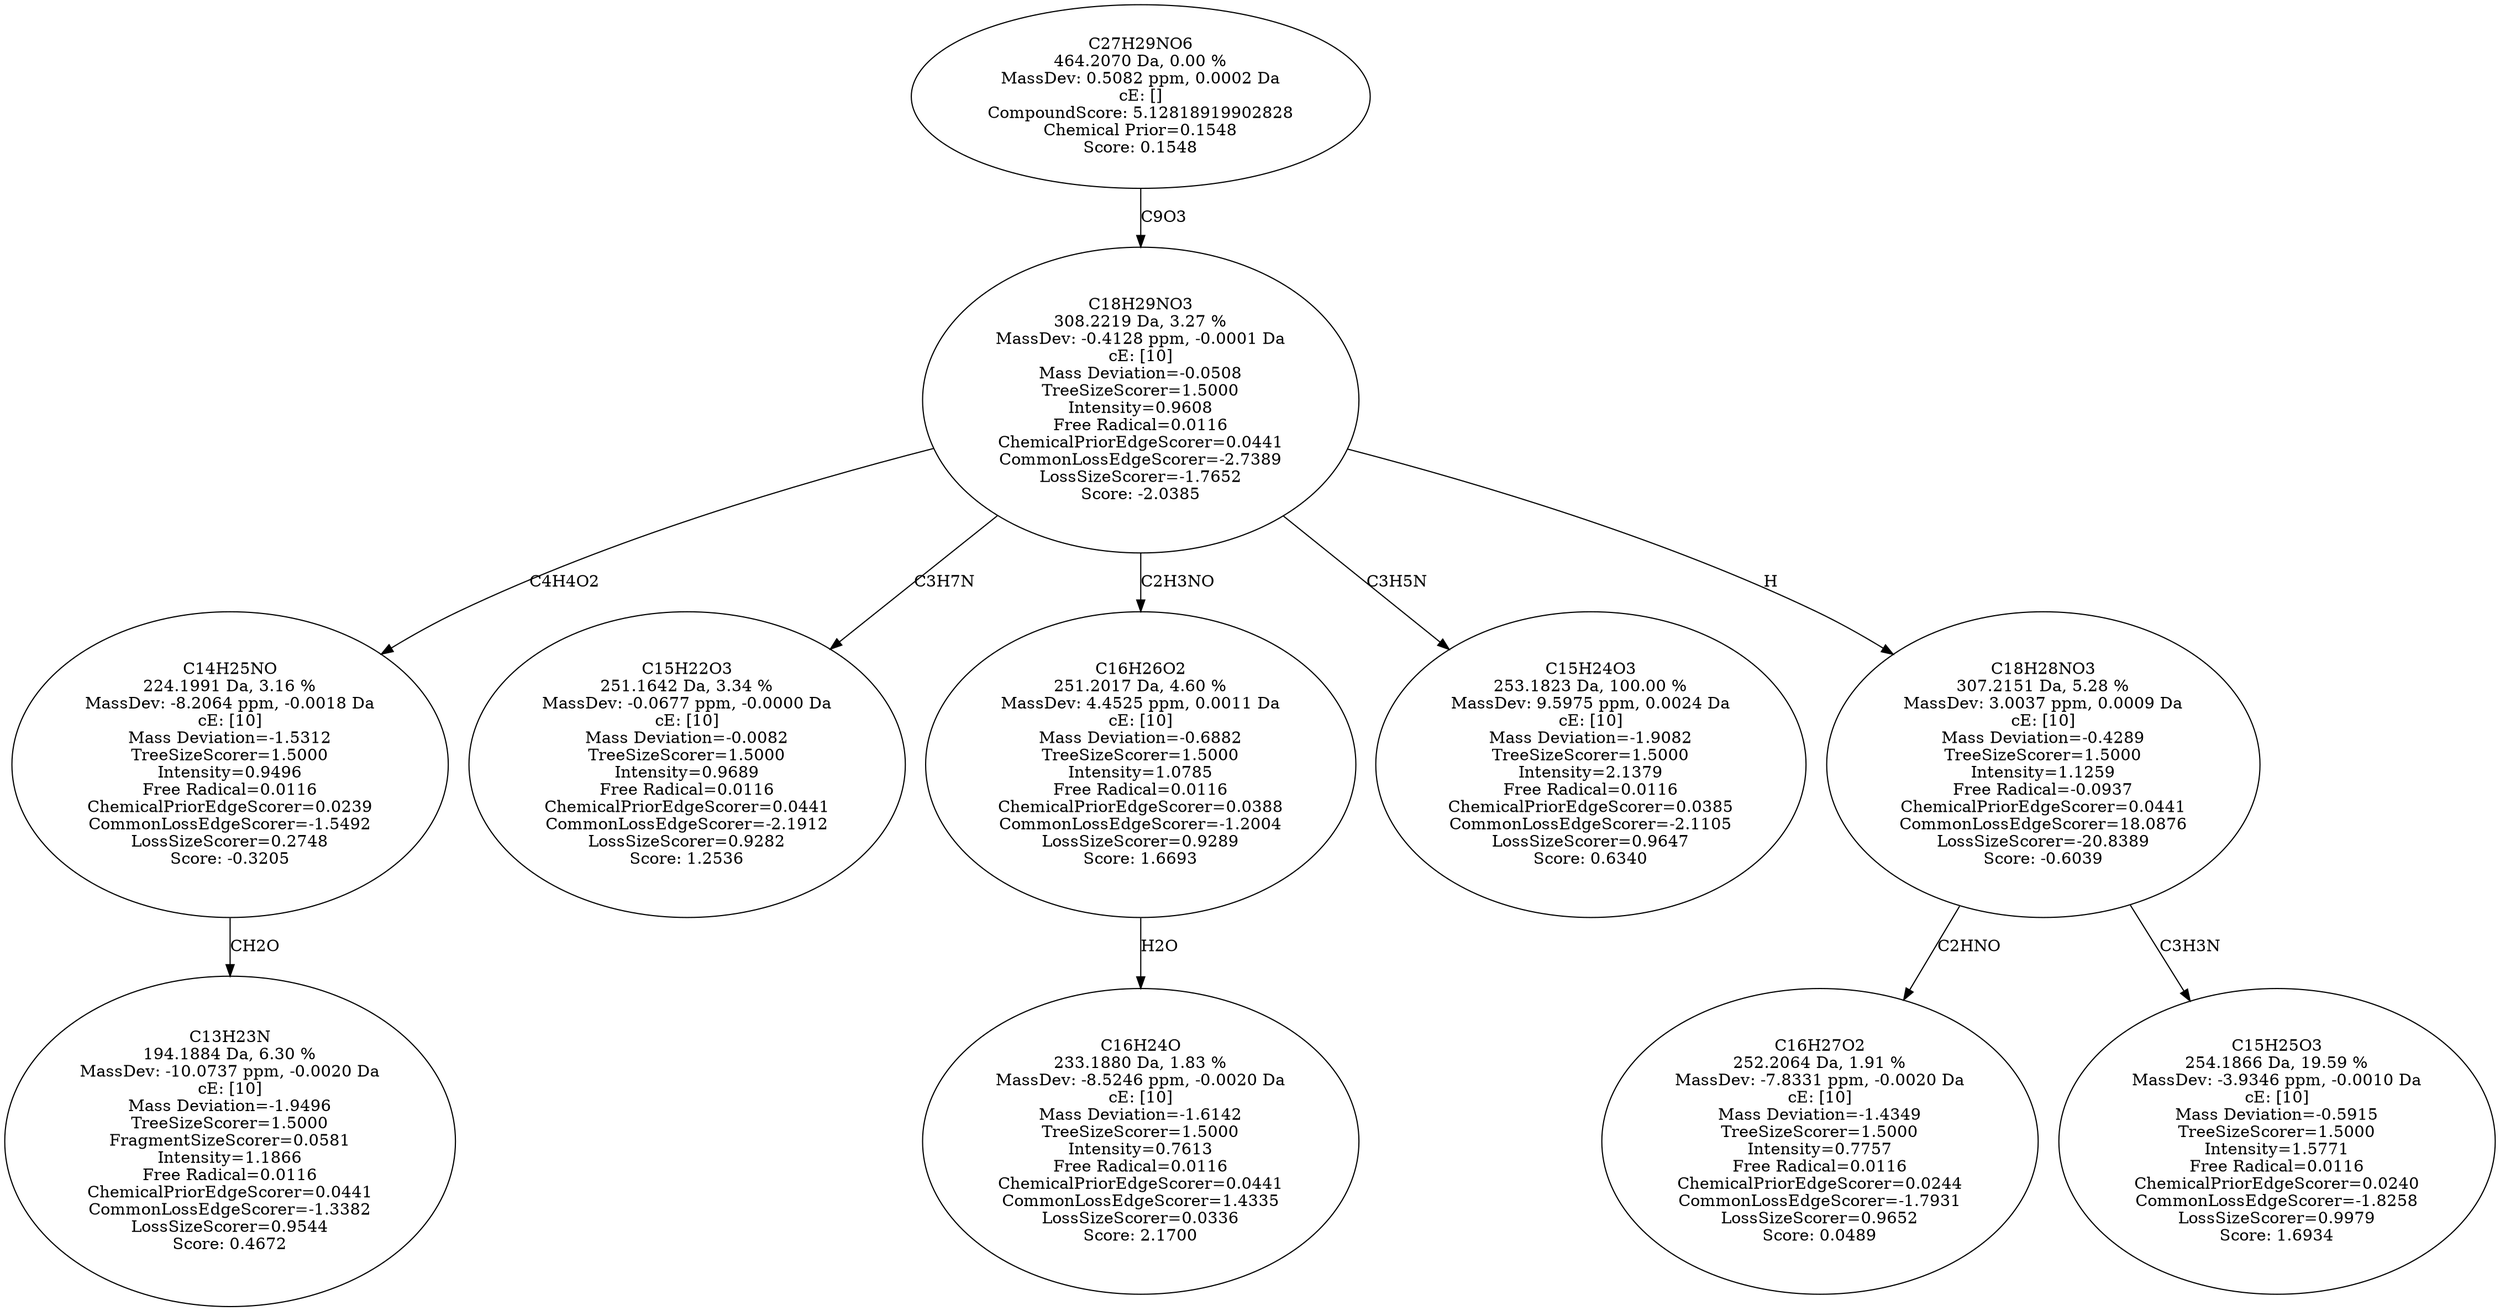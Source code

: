 strict digraph {
v1 [label="C13H23N\n194.1884 Da, 6.30 %\nMassDev: -10.0737 ppm, -0.0020 Da\ncE: [10]\nMass Deviation=-1.9496\nTreeSizeScorer=1.5000\nFragmentSizeScorer=0.0581\nIntensity=1.1866\nFree Radical=0.0116\nChemicalPriorEdgeScorer=0.0441\nCommonLossEdgeScorer=-1.3382\nLossSizeScorer=0.9544\nScore: 0.4672"];
v2 [label="C14H25NO\n224.1991 Da, 3.16 %\nMassDev: -8.2064 ppm, -0.0018 Da\ncE: [10]\nMass Deviation=-1.5312\nTreeSizeScorer=1.5000\nIntensity=0.9496\nFree Radical=0.0116\nChemicalPriorEdgeScorer=0.0239\nCommonLossEdgeScorer=-1.5492\nLossSizeScorer=0.2748\nScore: -0.3205"];
v3 [label="C15H22O3\n251.1642 Da, 3.34 %\nMassDev: -0.0677 ppm, -0.0000 Da\ncE: [10]\nMass Deviation=-0.0082\nTreeSizeScorer=1.5000\nIntensity=0.9689\nFree Radical=0.0116\nChemicalPriorEdgeScorer=0.0441\nCommonLossEdgeScorer=-2.1912\nLossSizeScorer=0.9282\nScore: 1.2536"];
v4 [label="C16H24O\n233.1880 Da, 1.83 %\nMassDev: -8.5246 ppm, -0.0020 Da\ncE: [10]\nMass Deviation=-1.6142\nTreeSizeScorer=1.5000\nIntensity=0.7613\nFree Radical=0.0116\nChemicalPriorEdgeScorer=0.0441\nCommonLossEdgeScorer=1.4335\nLossSizeScorer=0.0336\nScore: 2.1700"];
v5 [label="C16H26O2\n251.2017 Da, 4.60 %\nMassDev: 4.4525 ppm, 0.0011 Da\ncE: [10]\nMass Deviation=-0.6882\nTreeSizeScorer=1.5000\nIntensity=1.0785\nFree Radical=0.0116\nChemicalPriorEdgeScorer=0.0388\nCommonLossEdgeScorer=-1.2004\nLossSizeScorer=0.9289\nScore: 1.6693"];
v6 [label="C15H24O3\n253.1823 Da, 100.00 %\nMassDev: 9.5975 ppm, 0.0024 Da\ncE: [10]\nMass Deviation=-1.9082\nTreeSizeScorer=1.5000\nIntensity=2.1379\nFree Radical=0.0116\nChemicalPriorEdgeScorer=0.0385\nCommonLossEdgeScorer=-2.1105\nLossSizeScorer=0.9647\nScore: 0.6340"];
v7 [label="C16H27O2\n252.2064 Da, 1.91 %\nMassDev: -7.8331 ppm, -0.0020 Da\ncE: [10]\nMass Deviation=-1.4349\nTreeSizeScorer=1.5000\nIntensity=0.7757\nFree Radical=0.0116\nChemicalPriorEdgeScorer=0.0244\nCommonLossEdgeScorer=-1.7931\nLossSizeScorer=0.9652\nScore: 0.0489"];
v8 [label="C15H25O3\n254.1866 Da, 19.59 %\nMassDev: -3.9346 ppm, -0.0010 Da\ncE: [10]\nMass Deviation=-0.5915\nTreeSizeScorer=1.5000\nIntensity=1.5771\nFree Radical=0.0116\nChemicalPriorEdgeScorer=0.0240\nCommonLossEdgeScorer=-1.8258\nLossSizeScorer=0.9979\nScore: 1.6934"];
v9 [label="C18H28NO3\n307.2151 Da, 5.28 %\nMassDev: 3.0037 ppm, 0.0009 Da\ncE: [10]\nMass Deviation=-0.4289\nTreeSizeScorer=1.5000\nIntensity=1.1259\nFree Radical=-0.0937\nChemicalPriorEdgeScorer=0.0441\nCommonLossEdgeScorer=18.0876\nLossSizeScorer=-20.8389\nScore: -0.6039"];
v10 [label="C18H29NO3\n308.2219 Da, 3.27 %\nMassDev: -0.4128 ppm, -0.0001 Da\ncE: [10]\nMass Deviation=-0.0508\nTreeSizeScorer=1.5000\nIntensity=0.9608\nFree Radical=0.0116\nChemicalPriorEdgeScorer=0.0441\nCommonLossEdgeScorer=-2.7389\nLossSizeScorer=-1.7652\nScore: -2.0385"];
v11 [label="C27H29NO6\n464.2070 Da, 0.00 %\nMassDev: 0.5082 ppm, 0.0002 Da\ncE: []\nCompoundScore: 5.12818919902828\nChemical Prior=0.1548\nScore: 0.1548"];
v2 -> v1 [label="CH2O"];
v10 -> v2 [label="C4H4O2"];
v10 -> v3 [label="C3H7N"];
v5 -> v4 [label="H2O"];
v10 -> v5 [label="C2H3NO"];
v10 -> v6 [label="C3H5N"];
v9 -> v7 [label="C2HNO"];
v9 -> v8 [label="C3H3N"];
v10 -> v9 [label="H"];
v11 -> v10 [label="C9O3"];
}